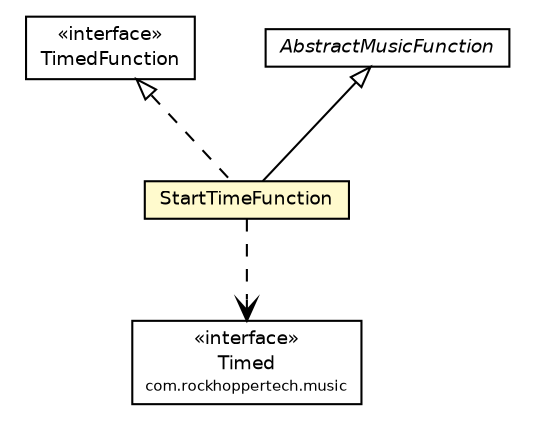 #!/usr/local/bin/dot
#
# Class diagram 
# Generated by UMLGraph version R5_6-24-gf6e263 (http://www.umlgraph.org/)
#

digraph G {
	edge [fontname="Helvetica",fontsize=10,labelfontname="Helvetica",labelfontsize=10];
	node [fontname="Helvetica",fontsize=10,shape=plaintext];
	nodesep=0.25;
	ranksep=0.5;
	// com.rockhoppertech.music.Timed
	c9303 [label=<<table title="com.rockhoppertech.music.Timed" border="0" cellborder="1" cellspacing="0" cellpadding="2" port="p" href="../../../../Timed.html">
		<tr><td><table border="0" cellspacing="0" cellpadding="1">
<tr><td align="center" balign="center"> &#171;interface&#187; </td></tr>
<tr><td align="center" balign="center"> Timed </td></tr>
<tr><td align="center" balign="center"><font point-size="7.0"> com.rockhoppertech.music </font></td></tr>
		</table></td></tr>
		</table>>, URL="../../../../Timed.html", fontname="Helvetica", fontcolor="black", fontsize=9.0];
	// com.rockhoppertech.music.midi.js.modifiers.google.TimedFunction
	c9339 [label=<<table title="com.rockhoppertech.music.midi.js.modifiers.google.TimedFunction" border="0" cellborder="1" cellspacing="0" cellpadding="2" port="p" href="./TimedFunction.html">
		<tr><td><table border="0" cellspacing="0" cellpadding="1">
<tr><td align="center" balign="center"> &#171;interface&#187; </td></tr>
<tr><td align="center" balign="center"> TimedFunction </td></tr>
		</table></td></tr>
		</table>>, URL="./TimedFunction.html", fontname="Helvetica", fontcolor="black", fontsize=9.0];
	// com.rockhoppertech.music.midi.js.modifiers.google.StartTimeFunction
	c9340 [label=<<table title="com.rockhoppertech.music.midi.js.modifiers.google.StartTimeFunction" border="0" cellborder="1" cellspacing="0" cellpadding="2" port="p" bgcolor="lemonChiffon" href="./StartTimeFunction.html">
		<tr><td><table border="0" cellspacing="0" cellpadding="1">
<tr><td align="center" balign="center"> StartTimeFunction </td></tr>
		</table></td></tr>
		</table>>, URL="./StartTimeFunction.html", fontname="Helvetica", fontcolor="black", fontsize=9.0];
	// com.rockhoppertech.music.midi.js.modifiers.google.AbstractMusicFunction
	c9349 [label=<<table title="com.rockhoppertech.music.midi.js.modifiers.google.AbstractMusicFunction" border="0" cellborder="1" cellspacing="0" cellpadding="2" port="p" href="./AbstractMusicFunction.html">
		<tr><td><table border="0" cellspacing="0" cellpadding="1">
<tr><td align="center" balign="center"><font face="Helvetica-Oblique"> AbstractMusicFunction </font></td></tr>
		</table></td></tr>
		</table>>, URL="./AbstractMusicFunction.html", fontname="Helvetica", fontcolor="black", fontsize=9.0];
	//com.rockhoppertech.music.midi.js.modifiers.google.StartTimeFunction extends com.rockhoppertech.music.midi.js.modifiers.google.AbstractMusicFunction
	c9349:p -> c9340:p [dir=back,arrowtail=empty];
	//com.rockhoppertech.music.midi.js.modifiers.google.StartTimeFunction implements com.rockhoppertech.music.midi.js.modifiers.google.TimedFunction
	c9339:p -> c9340:p [dir=back,arrowtail=empty,style=dashed];
	// com.rockhoppertech.music.midi.js.modifiers.google.StartTimeFunction DEPEND com.rockhoppertech.music.Timed
	c9340:p -> c9303:p [taillabel="", label="", headlabel="", fontname="Helvetica", fontcolor="black", fontsize=10.0, color="black", arrowhead=open, style=dashed];
}

